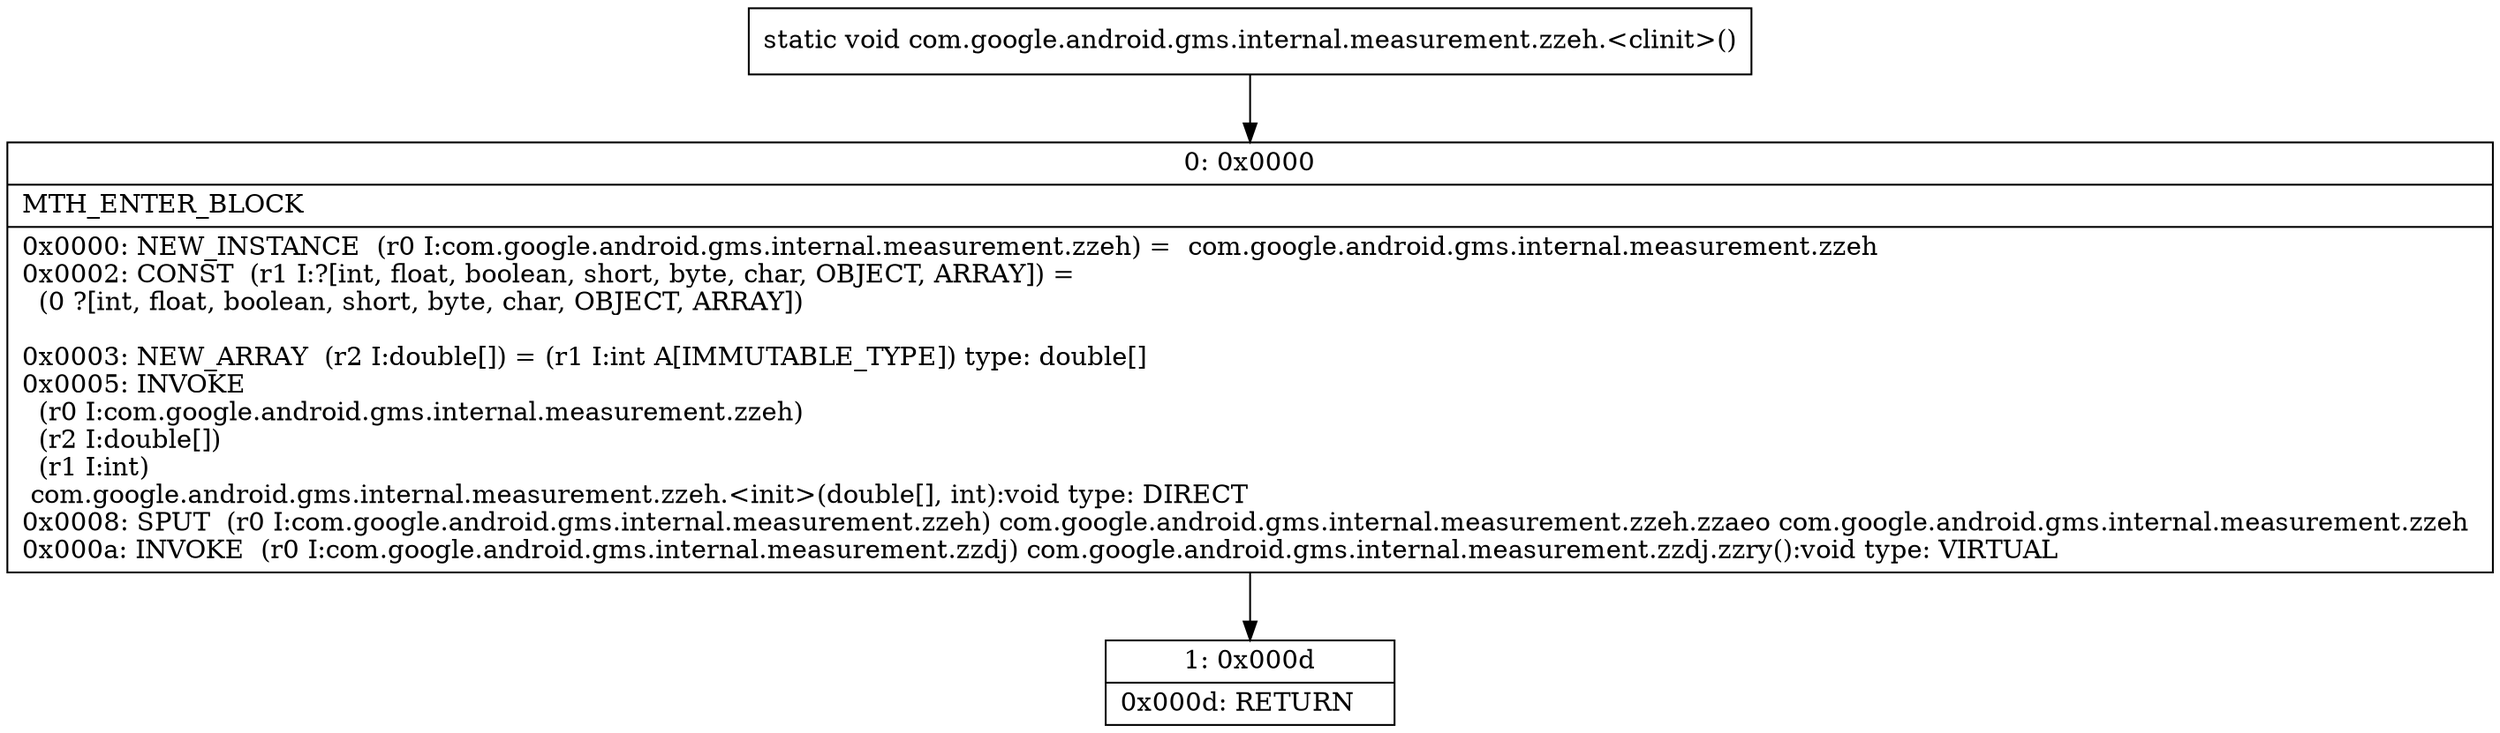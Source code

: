 digraph "CFG forcom.google.android.gms.internal.measurement.zzeh.\<clinit\>()V" {
Node_0 [shape=record,label="{0\:\ 0x0000|MTH_ENTER_BLOCK\l|0x0000: NEW_INSTANCE  (r0 I:com.google.android.gms.internal.measurement.zzeh) =  com.google.android.gms.internal.measurement.zzeh \l0x0002: CONST  (r1 I:?[int, float, boolean, short, byte, char, OBJECT, ARRAY]) = \l  (0 ?[int, float, boolean, short, byte, char, OBJECT, ARRAY])\l \l0x0003: NEW_ARRAY  (r2 I:double[]) = (r1 I:int A[IMMUTABLE_TYPE]) type: double[] \l0x0005: INVOKE  \l  (r0 I:com.google.android.gms.internal.measurement.zzeh)\l  (r2 I:double[])\l  (r1 I:int)\l com.google.android.gms.internal.measurement.zzeh.\<init\>(double[], int):void type: DIRECT \l0x0008: SPUT  (r0 I:com.google.android.gms.internal.measurement.zzeh) com.google.android.gms.internal.measurement.zzeh.zzaeo com.google.android.gms.internal.measurement.zzeh \l0x000a: INVOKE  (r0 I:com.google.android.gms.internal.measurement.zzdj) com.google.android.gms.internal.measurement.zzdj.zzry():void type: VIRTUAL \l}"];
Node_1 [shape=record,label="{1\:\ 0x000d|0x000d: RETURN   \l}"];
MethodNode[shape=record,label="{static void com.google.android.gms.internal.measurement.zzeh.\<clinit\>() }"];
MethodNode -> Node_0;
Node_0 -> Node_1;
}

